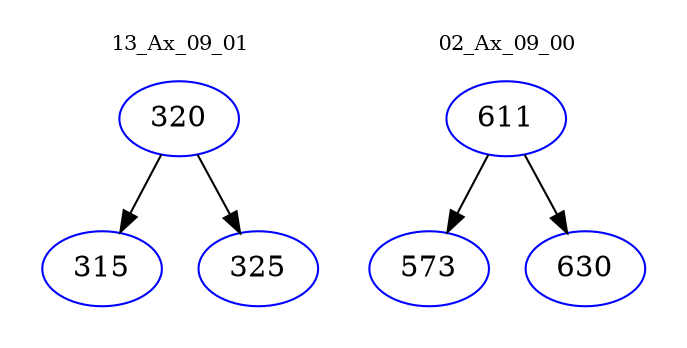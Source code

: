 digraph{
subgraph cluster_0 {
color = white
label = "13_Ax_09_01";
fontsize=10;
T0_320 [label="320", color="blue"]
T0_320 -> T0_315 [color="black"]
T0_315 [label="315", color="blue"]
T0_320 -> T0_325 [color="black"]
T0_325 [label="325", color="blue"]
}
subgraph cluster_1 {
color = white
label = "02_Ax_09_00";
fontsize=10;
T1_611 [label="611", color="blue"]
T1_611 -> T1_573 [color="black"]
T1_573 [label="573", color="blue"]
T1_611 -> T1_630 [color="black"]
T1_630 [label="630", color="blue"]
}
}
